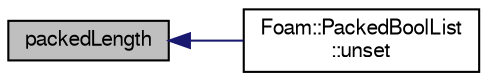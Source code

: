 digraph "packedLength"
{
  bgcolor="transparent";
  edge [fontname="FreeSans",fontsize="10",labelfontname="FreeSans",labelfontsize="10"];
  node [fontname="FreeSans",fontsize="10",shape=record];
  rankdir="LR";
  Node1 [label="packedLength",height=0.2,width=0.4,color="black", fillcolor="grey75", style="filled" fontcolor="black"];
  Node1 -> Node2 [dir="back",color="midnightblue",fontsize="10",style="solid",fontname="FreeSans"];
  Node2 [label="Foam::PackedBoolList\l::unset",height=0.2,width=0.4,color="black",URL="$a01706.html#afaa869912c50accc001594d281048665",tooltip="Unset specified bits. "];
}
